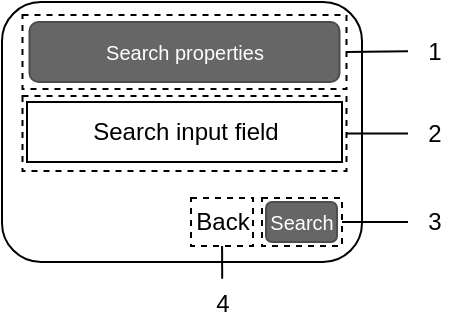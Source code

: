 <mxfile version="20.8.20" type="device"><diagram name="Page-1" id="e-S19_RZ9s3_d3YBLyzL"><mxGraphModel dx="482" dy="184" grid="0" gridSize="10" guides="1" tooltips="1" connect="1" arrows="1" fold="1" page="1" pageScale="1" pageWidth="850" pageHeight="1100" math="0" shadow="0"><root><mxCell id="0"/><mxCell id="1" parent="0"/><mxCell id="d0BDsSjLz7FVyca9wVCE-1" value="" style="rounded=1;whiteSpace=wrap;html=1;" vertex="1" parent="1"><mxGeometry x="310" y="260" width="180" height="130" as="geometry"/></mxCell><mxCell id="d0BDsSjLz7FVyca9wVCE-2" value="Search properties" style="rounded=1;html=1;shadow=0;dashed=0;whiteSpace=wrap;fontSize=10;fillColor=#666666;align=center;strokeColor=#4D4D4D;fontColor=#ffffff;" vertex="1" parent="1"><mxGeometry x="323.75" y="270" width="155" height="30" as="geometry"/></mxCell><mxCell id="d0BDsSjLz7FVyca9wVCE-3" value="Back" style="text;html=1;align=center;verticalAlign=middle;resizable=0;points=[];autosize=1;strokeColor=none;fillColor=none;" vertex="1" parent="1"><mxGeometry x="395" y="355" width="50" height="30" as="geometry"/></mxCell><mxCell id="d0BDsSjLz7FVyca9wVCE-4" value="Search" style="rounded=1;html=1;shadow=0;dashed=0;whiteSpace=wrap;fontSize=10;fillColor=#666666;align=center;strokeColor=#4D4D4D;fontColor=#ffffff;" vertex="1" parent="1"><mxGeometry x="442" y="360" width="35.5" height="20" as="geometry"/></mxCell><mxCell id="d0BDsSjLz7FVyca9wVCE-6" value="Search input field" style="whiteSpace=wrap;html=1;" vertex="1" parent="1"><mxGeometry x="322.5" y="310" width="157.5" height="30" as="geometry"/></mxCell><mxCell id="d0BDsSjLz7FVyca9wVCE-7" value="" style="whiteSpace=wrap;html=1;dashed=1;fillColor=none;" vertex="1" parent="1"><mxGeometry x="320.25" y="266.5" width="162" height="37" as="geometry"/></mxCell><mxCell id="d0BDsSjLz7FVyca9wVCE-19" style="rounded=0;orthogonalLoop=1;jettySize=auto;html=1;endArrow=none;endFill=0;" edge="1" parent="1" source="d0BDsSjLz7FVyca9wVCE-8" target="d0BDsSjLz7FVyca9wVCE-11"><mxGeometry relative="1" as="geometry"/></mxCell><mxCell id="d0BDsSjLz7FVyca9wVCE-8" value="" style="whiteSpace=wrap;html=1;dashed=1;fillColor=none;" vertex="1" parent="1"><mxGeometry x="320.25" y="307" width="162" height="37.5" as="geometry"/></mxCell><mxCell id="d0BDsSjLz7FVyca9wVCE-18" style="rounded=0;orthogonalLoop=1;jettySize=auto;html=1;endArrow=none;endFill=0;" edge="1" parent="1" source="d0BDsSjLz7FVyca9wVCE-9" target="d0BDsSjLz7FVyca9wVCE-12"><mxGeometry relative="1" as="geometry"/></mxCell><mxCell id="d0BDsSjLz7FVyca9wVCE-9" value="" style="whiteSpace=wrap;html=1;dashed=1;fillColor=none;" vertex="1" parent="1"><mxGeometry x="440" y="358" width="40" height="24" as="geometry"/></mxCell><mxCell id="d0BDsSjLz7FVyca9wVCE-15" style="rounded=0;orthogonalLoop=1;jettySize=auto;html=1;entryX=1;entryY=0.5;entryDx=0;entryDy=0;endArrow=none;endFill=0;" edge="1" parent="1" source="d0BDsSjLz7FVyca9wVCE-10" target="d0BDsSjLz7FVyca9wVCE-7"><mxGeometry relative="1" as="geometry"/></mxCell><mxCell id="d0BDsSjLz7FVyca9wVCE-10" value="1" style="text;html=1;align=center;verticalAlign=middle;resizable=0;points=[];autosize=1;strokeColor=none;fillColor=none;" vertex="1" parent="1"><mxGeometry x="513" y="271.5" width="25" height="26" as="geometry"/></mxCell><mxCell id="d0BDsSjLz7FVyca9wVCE-11" value="2" style="text;html=1;align=center;verticalAlign=middle;resizable=0;points=[];autosize=1;strokeColor=none;fillColor=none;" vertex="1" parent="1"><mxGeometry x="513" y="312.75" width="25" height="26" as="geometry"/></mxCell><mxCell id="d0BDsSjLz7FVyca9wVCE-12" value="3" style="text;html=1;align=center;verticalAlign=middle;resizable=0;points=[];autosize=1;strokeColor=none;fillColor=none;" vertex="1" parent="1"><mxGeometry x="513" y="357" width="25" height="26" as="geometry"/></mxCell><mxCell id="d0BDsSjLz7FVyca9wVCE-22" style="edgeStyle=none;rounded=0;orthogonalLoop=1;jettySize=auto;html=1;entryX=0.504;entryY=0.013;entryDx=0;entryDy=0;entryPerimeter=0;endArrow=none;endFill=0;" edge="1" parent="1" source="d0BDsSjLz7FVyca9wVCE-20" target="d0BDsSjLz7FVyca9wVCE-21"><mxGeometry relative="1" as="geometry"/></mxCell><mxCell id="d0BDsSjLz7FVyca9wVCE-20" value="" style="whiteSpace=wrap;html=1;dashed=1;fillColor=none;" vertex="1" parent="1"><mxGeometry x="404.5" y="358" width="31" height="24" as="geometry"/></mxCell><mxCell id="d0BDsSjLz7FVyca9wVCE-21" value="4" style="text;html=1;align=center;verticalAlign=middle;resizable=0;points=[];autosize=1;strokeColor=none;fillColor=none;" vertex="1" parent="1"><mxGeometry x="407.5" y="398" width="25" height="26" as="geometry"/></mxCell></root></mxGraphModel></diagram></mxfile>